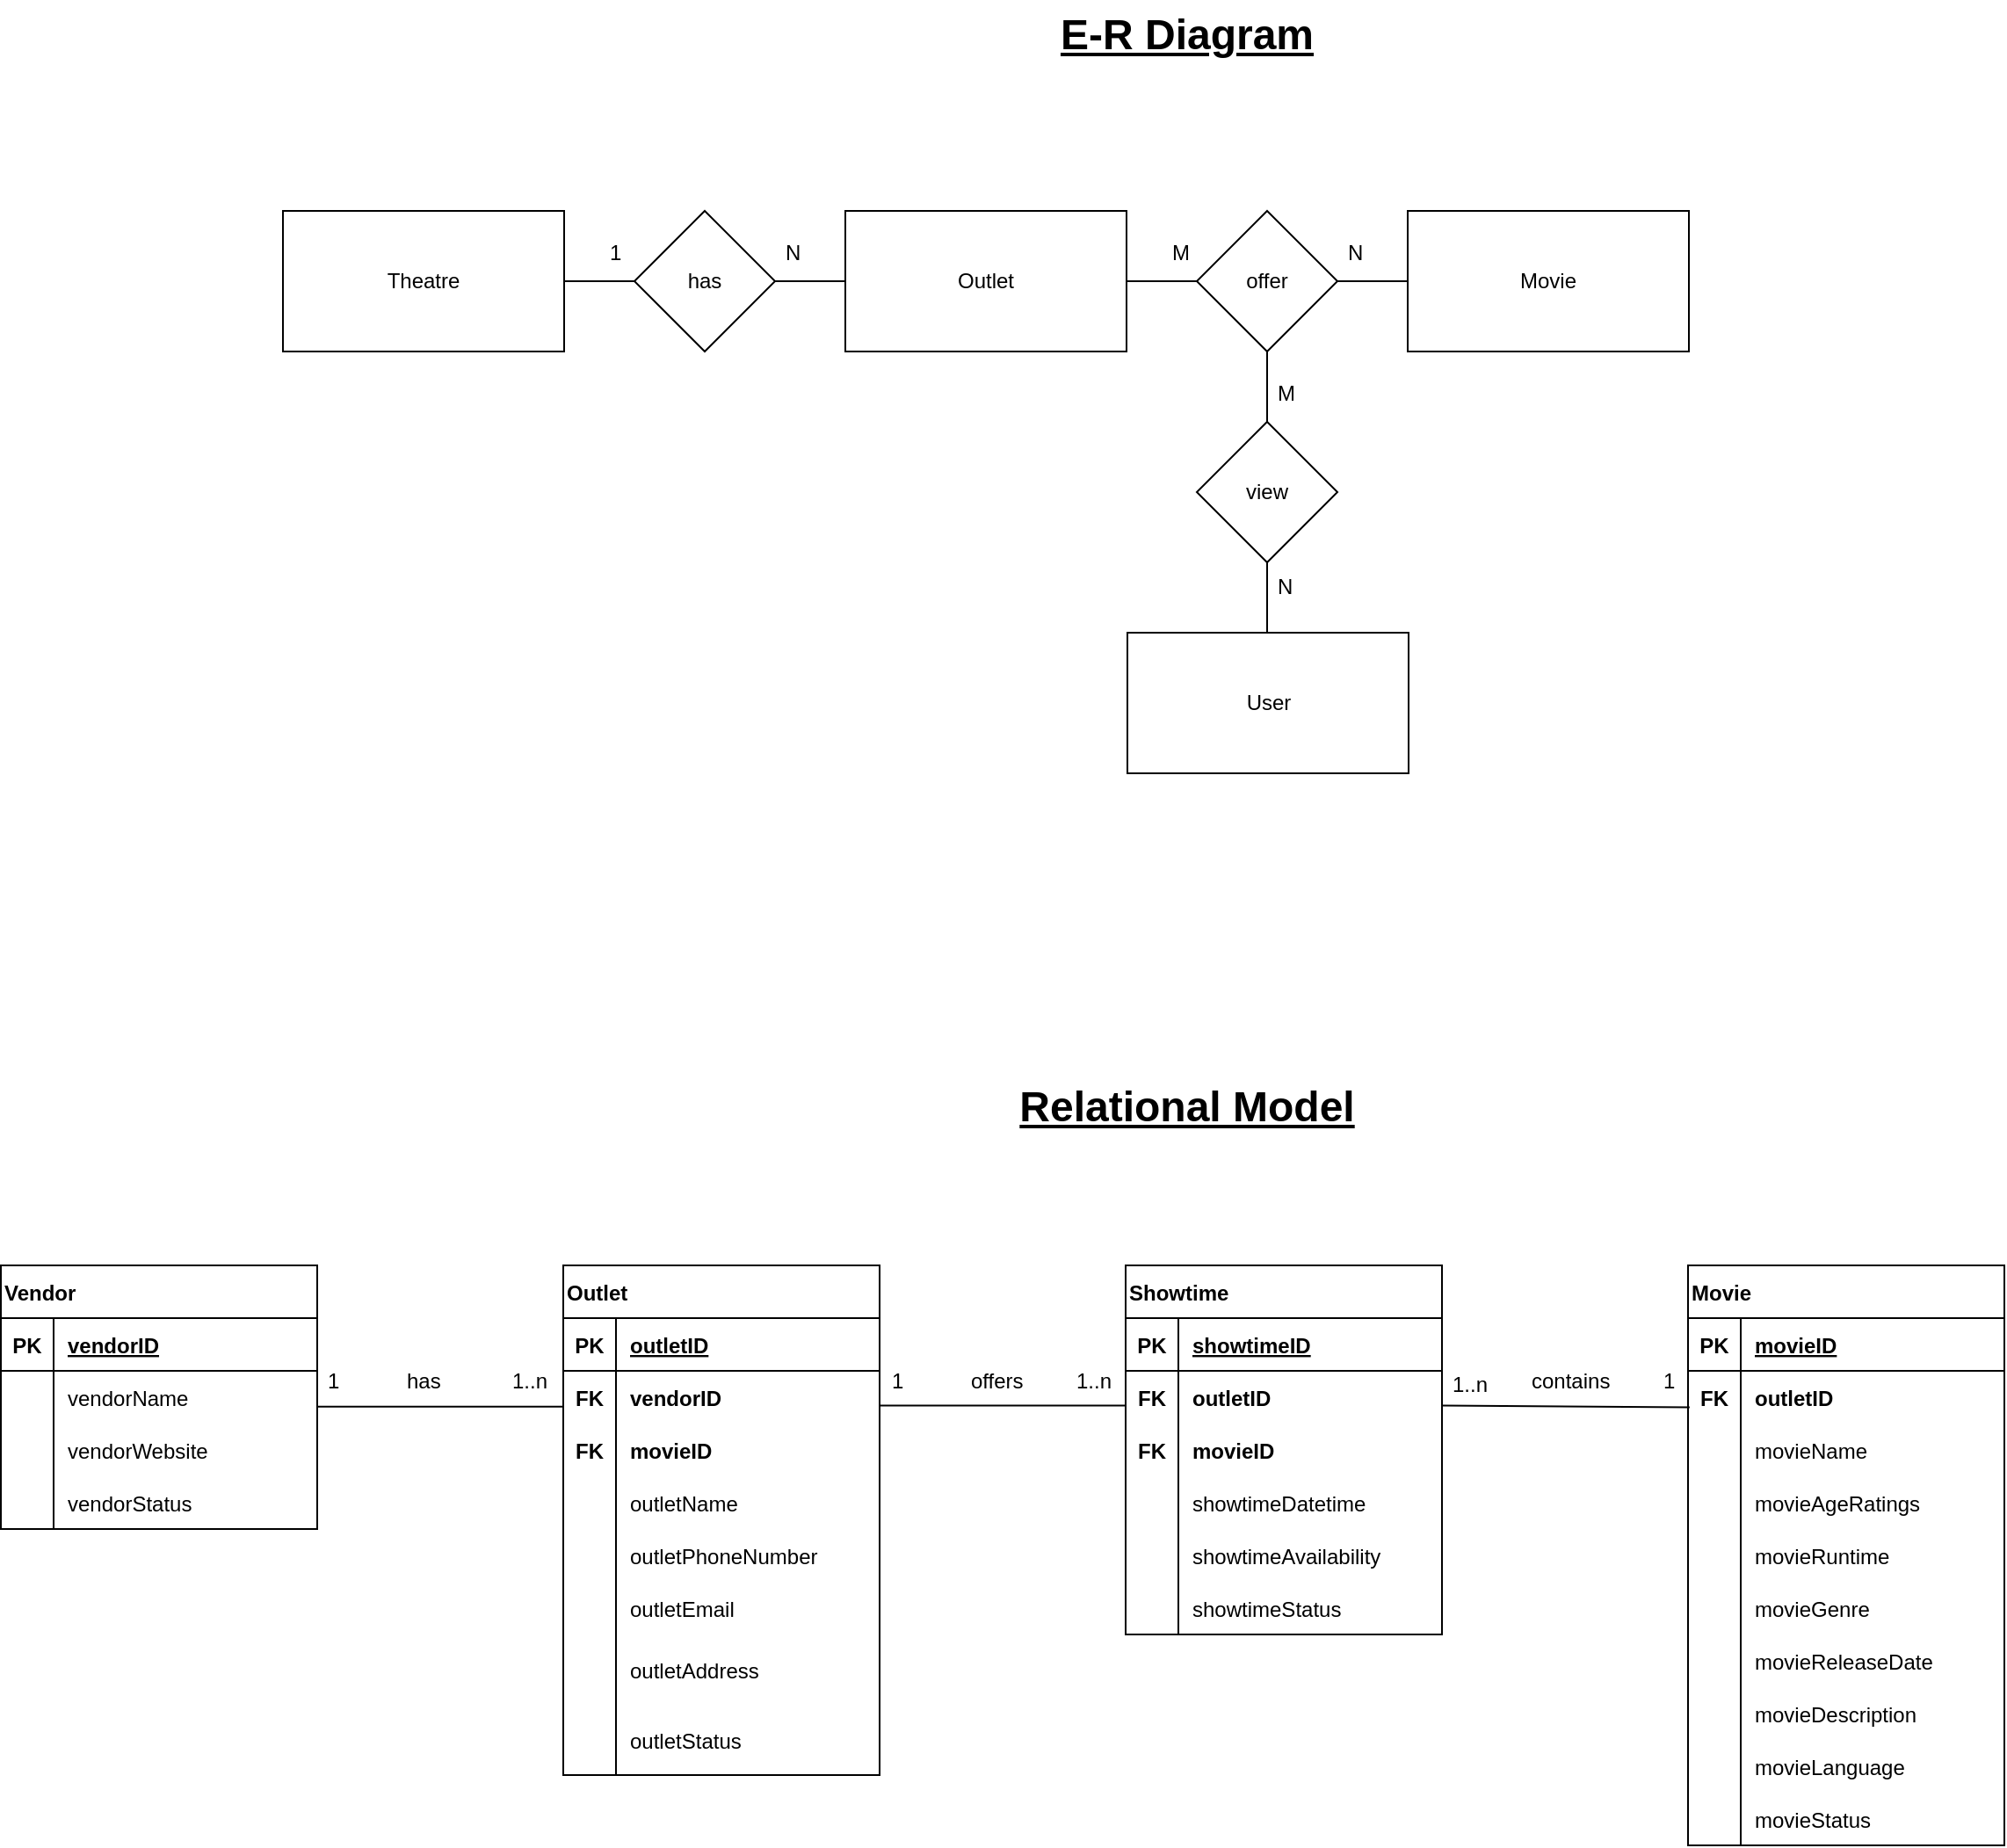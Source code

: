 <mxfile version="16.5.6" type="github">
  <diagram id="R2lEEEUBdFMjLlhIrx00" name="Page-1">
    <mxGraphModel dx="1422" dy="727" grid="1" gridSize="10" guides="1" tooltips="1" connect="1" arrows="1" fold="1" page="1" pageScale="1" pageWidth="2339" pageHeight="3300" math="0" shadow="0" extFonts="Permanent Marker^https://fonts.googleapis.com/css?family=Permanent+Marker">
      <root>
        <mxCell id="0" />
        <mxCell id="1" parent="0" />
        <mxCell id="ttM5qaDO_zwzMwAIGuHP-1" value="Theatre" style="rounded=0;whiteSpace=wrap;html=1;" parent="1" vertex="1">
          <mxGeometry x="175" y="160" width="160" height="80" as="geometry" />
        </mxCell>
        <mxCell id="ttM5qaDO_zwzMwAIGuHP-2" value="Outlet" style="rounded=0;whiteSpace=wrap;html=1;" parent="1" vertex="1">
          <mxGeometry x="495" y="160" width="160" height="80" as="geometry" />
        </mxCell>
        <mxCell id="ttM5qaDO_zwzMwAIGuHP-4" value="has" style="rhombus;whiteSpace=wrap;html=1;" parent="1" vertex="1">
          <mxGeometry x="375" y="160" width="80" height="80" as="geometry" />
        </mxCell>
        <mxCell id="ttM5qaDO_zwzMwAIGuHP-5" value="Movie" style="rounded=0;whiteSpace=wrap;html=1;" parent="1" vertex="1">
          <mxGeometry x="815" y="160" width="160" height="80" as="geometry" />
        </mxCell>
        <mxCell id="ttM5qaDO_zwzMwAIGuHP-6" value="offer" style="rhombus;whiteSpace=wrap;html=1;" parent="1" vertex="1">
          <mxGeometry x="695" y="160" width="80" height="80" as="geometry" />
        </mxCell>
        <mxCell id="ttM5qaDO_zwzMwAIGuHP-8" value="view" style="rhombus;whiteSpace=wrap;html=1;" parent="1" vertex="1">
          <mxGeometry x="695" y="280" width="80" height="80" as="geometry" />
        </mxCell>
        <mxCell id="ttM5qaDO_zwzMwAIGuHP-9" value="User" style="rounded=0;whiteSpace=wrap;html=1;" parent="1" vertex="1">
          <mxGeometry x="655.5" y="400" width="160" height="80" as="geometry" />
        </mxCell>
        <mxCell id="ttM5qaDO_zwzMwAIGuHP-12" value="" style="endArrow=none;html=1;rounded=0;entryX=1;entryY=0.5;entryDx=0;entryDy=0;exitX=0;exitY=0.5;exitDx=0;exitDy=0;" parent="1" source="ttM5qaDO_zwzMwAIGuHP-4" target="ttM5qaDO_zwzMwAIGuHP-1" edge="1">
          <mxGeometry width="50" height="50" relative="1" as="geometry">
            <mxPoint x="895" y="240" as="sourcePoint" />
            <mxPoint x="945" y="190" as="targetPoint" />
          </mxGeometry>
        </mxCell>
        <mxCell id="ttM5qaDO_zwzMwAIGuHP-13" value="" style="endArrow=none;html=1;rounded=0;entryX=1;entryY=0.5;entryDx=0;entryDy=0;exitX=0;exitY=0.5;exitDx=0;exitDy=0;" parent="1" source="ttM5qaDO_zwzMwAIGuHP-2" target="ttM5qaDO_zwzMwAIGuHP-4" edge="1">
          <mxGeometry width="50" height="50" relative="1" as="geometry">
            <mxPoint x="565" y="160" as="sourcePoint" />
            <mxPoint x="565" y="120" as="targetPoint" />
          </mxGeometry>
        </mxCell>
        <mxCell id="ttM5qaDO_zwzMwAIGuHP-14" value="" style="endArrow=none;html=1;rounded=0;entryX=1;entryY=0.5;entryDx=0;entryDy=0;exitX=0;exitY=0.5;exitDx=0;exitDy=0;" parent="1" source="ttM5qaDO_zwzMwAIGuHP-6" target="ttM5qaDO_zwzMwAIGuHP-2" edge="1">
          <mxGeometry width="50" height="50" relative="1" as="geometry">
            <mxPoint x="935" y="200" as="sourcePoint" />
            <mxPoint x="1015" y="265" as="targetPoint" />
          </mxGeometry>
        </mxCell>
        <mxCell id="ttM5qaDO_zwzMwAIGuHP-15" value="" style="endArrow=none;html=1;rounded=0;entryX=1;entryY=0.5;entryDx=0;entryDy=0;exitX=0;exitY=0.5;exitDx=0;exitDy=0;" parent="1" source="ttM5qaDO_zwzMwAIGuHP-5" target="ttM5qaDO_zwzMwAIGuHP-6" edge="1">
          <mxGeometry width="50" height="50" relative="1" as="geometry">
            <mxPoint x="1035" y="360" as="sourcePoint" />
            <mxPoint x="1032" y="290" as="targetPoint" />
          </mxGeometry>
        </mxCell>
        <mxCell id="ttM5qaDO_zwzMwAIGuHP-17" value="" style="endArrow=none;html=1;rounded=0;entryX=0.5;entryY=1;entryDx=0;entryDy=0;exitX=0.5;exitY=0;exitDx=0;exitDy=0;" parent="1" source="ttM5qaDO_zwzMwAIGuHP-8" edge="1">
          <mxGeometry width="50" height="50" relative="1" as="geometry">
            <mxPoint x="855" y="300" as="sourcePoint" />
            <mxPoint x="735" y="240" as="targetPoint" />
          </mxGeometry>
        </mxCell>
        <mxCell id="ttM5qaDO_zwzMwAIGuHP-19" value="" style="endArrow=none;html=1;rounded=0;entryX=0.5;entryY=1;entryDx=0;entryDy=0;exitX=0.5;exitY=0;exitDx=0;exitDy=0;" parent="1" target="ttM5qaDO_zwzMwAIGuHP-8" edge="1">
          <mxGeometry width="50" height="50" relative="1" as="geometry">
            <mxPoint x="735" y="400" as="sourcePoint" />
            <mxPoint x="835" y="320" as="targetPoint" />
          </mxGeometry>
        </mxCell>
        <mxCell id="ttM5qaDO_zwzMwAIGuHP-23" value="1" style="text;strokeColor=none;fillColor=none;spacingLeft=4;spacingRight=4;overflow=hidden;rotatable=0;points=[[0,0.5],[1,0.5]];portConstraint=eastwest;fontSize=12;" parent="1" vertex="1">
          <mxGeometry x="355" y="170" width="20" height="30" as="geometry" />
        </mxCell>
        <mxCell id="ttM5qaDO_zwzMwAIGuHP-24" value="N" style="text;strokeColor=none;fillColor=none;spacingLeft=4;spacingRight=4;overflow=hidden;rotatable=0;points=[[0,0.5],[1,0.5]];portConstraint=eastwest;fontSize=12;" parent="1" vertex="1">
          <mxGeometry x="455" y="170" width="20" height="30" as="geometry" />
        </mxCell>
        <mxCell id="ttM5qaDO_zwzMwAIGuHP-26" value="M" style="text;strokeColor=none;fillColor=none;spacingLeft=4;spacingRight=4;overflow=hidden;rotatable=0;points=[[0,0.5],[1,0.5]];portConstraint=eastwest;fontSize=12;" parent="1" vertex="1">
          <mxGeometry x="675" y="170" width="20" height="30" as="geometry" />
        </mxCell>
        <mxCell id="ttM5qaDO_zwzMwAIGuHP-27" value="M" style="text;strokeColor=none;fillColor=none;spacingLeft=4;spacingRight=4;overflow=hidden;rotatable=0;points=[[0,0.5],[1,0.5]];portConstraint=eastwest;fontSize=12;" parent="1" vertex="1">
          <mxGeometry x="735" y="250" width="20" height="30" as="geometry" />
        </mxCell>
        <mxCell id="ttM5qaDO_zwzMwAIGuHP-28" value="N" style="text;strokeColor=none;fillColor=none;spacingLeft=4;spacingRight=4;overflow=hidden;rotatable=0;points=[[0,0.5],[1,0.5]];portConstraint=eastwest;fontSize=12;" parent="1" vertex="1">
          <mxGeometry x="735" y="360" width="20" height="30" as="geometry" />
        </mxCell>
        <mxCell id="ttM5qaDO_zwzMwAIGuHP-31" value="N" style="text;strokeColor=none;fillColor=none;spacingLeft=4;spacingRight=4;overflow=hidden;rotatable=0;points=[[0,0.5],[1,0.5]];portConstraint=eastwest;fontSize=12;" parent="1" vertex="1">
          <mxGeometry x="775" y="170" width="20" height="30" as="geometry" />
        </mxCell>
        <mxCell id="ttM5qaDO_zwzMwAIGuHP-36" value="Vendor" style="shape=table;startSize=30;container=1;collapsible=1;childLayout=tableLayout;fixedRows=1;rowLines=0;fontStyle=1;align=left;resizeLast=1;verticalAlign=middle;" parent="1" vertex="1">
          <mxGeometry x="14.5" y="760" width="180" height="150" as="geometry" />
        </mxCell>
        <mxCell id="ttM5qaDO_zwzMwAIGuHP-37" value="" style="shape=tableRow;horizontal=0;startSize=0;swimlaneHead=0;swimlaneBody=0;fillColor=none;collapsible=0;dropTarget=0;points=[[0,0.5],[1,0.5]];portConstraint=eastwest;top=0;left=0;right=0;bottom=1;align=left;verticalAlign=middle;" parent="ttM5qaDO_zwzMwAIGuHP-36" vertex="1">
          <mxGeometry y="30" width="180" height="30" as="geometry" />
        </mxCell>
        <mxCell id="ttM5qaDO_zwzMwAIGuHP-38" value="PK" style="shape=partialRectangle;connectable=0;fillColor=none;top=0;left=0;bottom=0;right=0;fontStyle=1;overflow=hidden;align=center;verticalAlign=middle;" parent="ttM5qaDO_zwzMwAIGuHP-37" vertex="1">
          <mxGeometry width="30" height="30" as="geometry">
            <mxRectangle width="30" height="30" as="alternateBounds" />
          </mxGeometry>
        </mxCell>
        <mxCell id="ttM5qaDO_zwzMwAIGuHP-39" value="vendorID" style="shape=partialRectangle;connectable=0;fillColor=none;top=0;left=0;bottom=0;right=0;align=left;spacingLeft=6;fontStyle=5;overflow=hidden;verticalAlign=middle;" parent="ttM5qaDO_zwzMwAIGuHP-37" vertex="1">
          <mxGeometry x="30" width="150" height="30" as="geometry">
            <mxRectangle width="150" height="30" as="alternateBounds" />
          </mxGeometry>
        </mxCell>
        <mxCell id="ttM5qaDO_zwzMwAIGuHP-40" value="" style="shape=tableRow;horizontal=0;startSize=0;swimlaneHead=0;swimlaneBody=0;fillColor=none;collapsible=0;dropTarget=0;points=[[0,0.5],[1,0.5]];portConstraint=eastwest;top=0;left=0;right=0;bottom=0;align=left;verticalAlign=middle;" parent="ttM5qaDO_zwzMwAIGuHP-36" vertex="1">
          <mxGeometry y="60" width="180" height="30" as="geometry" />
        </mxCell>
        <mxCell id="ttM5qaDO_zwzMwAIGuHP-41" value="" style="shape=partialRectangle;connectable=0;fillColor=none;top=0;left=0;bottom=0;right=0;editable=1;overflow=hidden;align=center;verticalAlign=middle;" parent="ttM5qaDO_zwzMwAIGuHP-40" vertex="1">
          <mxGeometry width="30" height="30" as="geometry">
            <mxRectangle width="30" height="30" as="alternateBounds" />
          </mxGeometry>
        </mxCell>
        <mxCell id="ttM5qaDO_zwzMwAIGuHP-42" value="vendorName" style="shape=partialRectangle;connectable=0;fillColor=none;top=0;left=0;bottom=0;right=0;align=left;spacingLeft=6;overflow=hidden;verticalAlign=middle;" parent="ttM5qaDO_zwzMwAIGuHP-40" vertex="1">
          <mxGeometry x="30" width="150" height="30" as="geometry">
            <mxRectangle width="150" height="30" as="alternateBounds" />
          </mxGeometry>
        </mxCell>
        <mxCell id="ttM5qaDO_zwzMwAIGuHP-43" value="" style="shape=tableRow;horizontal=0;startSize=0;swimlaneHead=0;swimlaneBody=0;fillColor=none;collapsible=0;dropTarget=0;points=[[0,0.5],[1,0.5]];portConstraint=eastwest;top=0;left=0;right=0;bottom=0;align=left;verticalAlign=middle;" parent="ttM5qaDO_zwzMwAIGuHP-36" vertex="1">
          <mxGeometry y="90" width="180" height="30" as="geometry" />
        </mxCell>
        <mxCell id="ttM5qaDO_zwzMwAIGuHP-44" value="" style="shape=partialRectangle;connectable=0;fillColor=none;top=0;left=0;bottom=0;right=0;editable=1;overflow=hidden;align=center;verticalAlign=middle;" parent="ttM5qaDO_zwzMwAIGuHP-43" vertex="1">
          <mxGeometry width="30" height="30" as="geometry">
            <mxRectangle width="30" height="30" as="alternateBounds" />
          </mxGeometry>
        </mxCell>
        <mxCell id="ttM5qaDO_zwzMwAIGuHP-45" value="vendorWebsite" style="shape=partialRectangle;connectable=0;fillColor=none;top=0;left=0;bottom=0;right=0;align=left;spacingLeft=6;overflow=hidden;verticalAlign=middle;" parent="ttM5qaDO_zwzMwAIGuHP-43" vertex="1">
          <mxGeometry x="30" width="150" height="30" as="geometry">
            <mxRectangle width="150" height="30" as="alternateBounds" />
          </mxGeometry>
        </mxCell>
        <mxCell id="ttM5qaDO_zwzMwAIGuHP-46" value="" style="shape=tableRow;horizontal=0;startSize=0;swimlaneHead=0;swimlaneBody=0;fillColor=none;collapsible=0;dropTarget=0;points=[[0,0.5],[1,0.5]];portConstraint=eastwest;top=0;left=0;right=0;bottom=0;align=left;verticalAlign=middle;" parent="ttM5qaDO_zwzMwAIGuHP-36" vertex="1">
          <mxGeometry y="120" width="180" height="30" as="geometry" />
        </mxCell>
        <mxCell id="ttM5qaDO_zwzMwAIGuHP-47" value="" style="shape=partialRectangle;connectable=0;fillColor=none;top=0;left=0;bottom=0;right=0;editable=1;overflow=hidden;align=center;verticalAlign=middle;" parent="ttM5qaDO_zwzMwAIGuHP-46" vertex="1">
          <mxGeometry width="30" height="30" as="geometry">
            <mxRectangle width="30" height="30" as="alternateBounds" />
          </mxGeometry>
        </mxCell>
        <mxCell id="ttM5qaDO_zwzMwAIGuHP-48" value="vendorStatus" style="shape=partialRectangle;connectable=0;fillColor=none;top=0;left=0;bottom=0;right=0;align=left;spacingLeft=6;overflow=hidden;verticalAlign=middle;" parent="ttM5qaDO_zwzMwAIGuHP-46" vertex="1">
          <mxGeometry x="30" width="150" height="30" as="geometry">
            <mxRectangle width="150" height="30" as="alternateBounds" />
          </mxGeometry>
        </mxCell>
        <mxCell id="ttM5qaDO_zwzMwAIGuHP-49" value="Outlet" style="shape=table;startSize=30;container=1;collapsible=1;childLayout=tableLayout;fixedRows=1;rowLines=0;fontStyle=1;align=left;resizeLast=1;verticalAlign=middle;" parent="1" vertex="1">
          <mxGeometry x="334.5" y="760" width="180" height="290" as="geometry" />
        </mxCell>
        <mxCell id="ttM5qaDO_zwzMwAIGuHP-50" value="" style="shape=tableRow;horizontal=0;startSize=0;swimlaneHead=0;swimlaneBody=0;fillColor=none;collapsible=0;dropTarget=0;points=[[0,0.5],[1,0.5]];portConstraint=eastwest;top=0;left=0;right=0;bottom=1;align=left;verticalAlign=middle;" parent="ttM5qaDO_zwzMwAIGuHP-49" vertex="1">
          <mxGeometry y="30" width="180" height="30" as="geometry" />
        </mxCell>
        <mxCell id="ttM5qaDO_zwzMwAIGuHP-51" value="PK" style="shape=partialRectangle;connectable=0;fillColor=none;top=0;left=0;bottom=0;right=0;fontStyle=1;overflow=hidden;align=center;verticalAlign=middle;" parent="ttM5qaDO_zwzMwAIGuHP-50" vertex="1">
          <mxGeometry width="30" height="30" as="geometry">
            <mxRectangle width="30" height="30" as="alternateBounds" />
          </mxGeometry>
        </mxCell>
        <mxCell id="ttM5qaDO_zwzMwAIGuHP-52" value="outletID" style="shape=partialRectangle;connectable=0;fillColor=none;top=0;left=0;bottom=0;right=0;align=left;spacingLeft=6;fontStyle=5;overflow=hidden;verticalAlign=middle;" parent="ttM5qaDO_zwzMwAIGuHP-50" vertex="1">
          <mxGeometry x="30" width="150" height="30" as="geometry">
            <mxRectangle width="150" height="30" as="alternateBounds" />
          </mxGeometry>
        </mxCell>
        <mxCell id="ttM5qaDO_zwzMwAIGuHP-53" value="" style="shape=tableRow;horizontal=0;startSize=0;swimlaneHead=0;swimlaneBody=0;fillColor=none;collapsible=0;dropTarget=0;points=[[0,0.5],[1,0.5]];portConstraint=eastwest;top=0;left=0;right=0;bottom=0;align=left;verticalAlign=middle;" parent="ttM5qaDO_zwzMwAIGuHP-49" vertex="1">
          <mxGeometry y="60" width="180" height="30" as="geometry" />
        </mxCell>
        <mxCell id="ttM5qaDO_zwzMwAIGuHP-54" value="FK" style="shape=partialRectangle;connectable=0;fillColor=none;top=0;left=0;bottom=0;right=0;editable=1;overflow=hidden;fontStyle=1;align=center;verticalAlign=middle;" parent="ttM5qaDO_zwzMwAIGuHP-53" vertex="1">
          <mxGeometry width="30" height="30" as="geometry">
            <mxRectangle width="30" height="30" as="alternateBounds" />
          </mxGeometry>
        </mxCell>
        <mxCell id="ttM5qaDO_zwzMwAIGuHP-55" value="vendorID" style="shape=partialRectangle;connectable=0;fillColor=none;top=0;left=0;bottom=0;right=0;align=left;spacingLeft=6;overflow=hidden;fontStyle=1;verticalAlign=middle;" parent="ttM5qaDO_zwzMwAIGuHP-53" vertex="1">
          <mxGeometry x="30" width="150" height="30" as="geometry">
            <mxRectangle width="150" height="30" as="alternateBounds" />
          </mxGeometry>
        </mxCell>
        <mxCell id="ttM5qaDO_zwzMwAIGuHP-56" value="" style="shape=tableRow;horizontal=0;startSize=0;swimlaneHead=0;swimlaneBody=0;fillColor=none;collapsible=0;dropTarget=0;points=[[0,0.5],[1,0.5]];portConstraint=eastwest;top=0;left=0;right=0;bottom=0;align=left;verticalAlign=middle;" parent="ttM5qaDO_zwzMwAIGuHP-49" vertex="1">
          <mxGeometry y="90" width="180" height="30" as="geometry" />
        </mxCell>
        <mxCell id="ttM5qaDO_zwzMwAIGuHP-57" value="FK" style="shape=partialRectangle;connectable=0;fillColor=none;top=0;left=0;bottom=0;right=0;editable=1;overflow=hidden;align=center;verticalAlign=middle;fontStyle=1" parent="ttM5qaDO_zwzMwAIGuHP-56" vertex="1">
          <mxGeometry width="30" height="30" as="geometry">
            <mxRectangle width="30" height="30" as="alternateBounds" />
          </mxGeometry>
        </mxCell>
        <mxCell id="ttM5qaDO_zwzMwAIGuHP-58" value="movieID" style="shape=partialRectangle;connectable=0;fillColor=none;top=0;left=0;bottom=0;right=0;align=left;spacingLeft=6;overflow=hidden;verticalAlign=middle;fontStyle=1" parent="ttM5qaDO_zwzMwAIGuHP-56" vertex="1">
          <mxGeometry x="30" width="150" height="30" as="geometry">
            <mxRectangle width="150" height="30" as="alternateBounds" />
          </mxGeometry>
        </mxCell>
        <mxCell id="ttM5qaDO_zwzMwAIGuHP-59" value="" style="shape=tableRow;horizontal=0;startSize=0;swimlaneHead=0;swimlaneBody=0;fillColor=none;collapsible=0;dropTarget=0;points=[[0,0.5],[1,0.5]];portConstraint=eastwest;top=0;left=0;right=0;bottom=0;align=left;verticalAlign=middle;" parent="ttM5qaDO_zwzMwAIGuHP-49" vertex="1">
          <mxGeometry y="120" width="180" height="30" as="geometry" />
        </mxCell>
        <mxCell id="ttM5qaDO_zwzMwAIGuHP-60" value="" style="shape=partialRectangle;connectable=0;fillColor=none;top=0;left=0;bottom=0;right=0;editable=1;overflow=hidden;align=center;verticalAlign=middle;" parent="ttM5qaDO_zwzMwAIGuHP-59" vertex="1">
          <mxGeometry width="30" height="30" as="geometry">
            <mxRectangle width="30" height="30" as="alternateBounds" />
          </mxGeometry>
        </mxCell>
        <mxCell id="ttM5qaDO_zwzMwAIGuHP-61" value="outletName" style="shape=partialRectangle;connectable=0;fillColor=none;top=0;left=0;bottom=0;right=0;align=left;spacingLeft=6;overflow=hidden;verticalAlign=middle;" parent="ttM5qaDO_zwzMwAIGuHP-59" vertex="1">
          <mxGeometry x="30" width="150" height="30" as="geometry">
            <mxRectangle width="150" height="30" as="alternateBounds" />
          </mxGeometry>
        </mxCell>
        <mxCell id="5hHEoIrsLriFB9yynon9-7" style="shape=tableRow;horizontal=0;startSize=0;swimlaneHead=0;swimlaneBody=0;fillColor=none;collapsible=0;dropTarget=0;points=[[0,0.5],[1,0.5]];portConstraint=eastwest;top=0;left=0;right=0;bottom=0;align=left;verticalAlign=middle;" vertex="1" parent="ttM5qaDO_zwzMwAIGuHP-49">
          <mxGeometry y="150" width="180" height="30" as="geometry" />
        </mxCell>
        <mxCell id="5hHEoIrsLriFB9yynon9-8" style="shape=partialRectangle;connectable=0;fillColor=none;top=0;left=0;bottom=0;right=0;editable=1;overflow=hidden;align=center;verticalAlign=middle;" vertex="1" parent="5hHEoIrsLriFB9yynon9-7">
          <mxGeometry width="30" height="30" as="geometry">
            <mxRectangle width="30" height="30" as="alternateBounds" />
          </mxGeometry>
        </mxCell>
        <mxCell id="5hHEoIrsLriFB9yynon9-9" value="outletPhoneNumber" style="shape=partialRectangle;connectable=0;fillColor=none;top=0;left=0;bottom=0;right=0;align=left;spacingLeft=6;overflow=hidden;verticalAlign=middle;" vertex="1" parent="5hHEoIrsLriFB9yynon9-7">
          <mxGeometry x="30" width="150" height="30" as="geometry">
            <mxRectangle width="150" height="30" as="alternateBounds" />
          </mxGeometry>
        </mxCell>
        <mxCell id="5hHEoIrsLriFB9yynon9-4" style="shape=tableRow;horizontal=0;startSize=0;swimlaneHead=0;swimlaneBody=0;fillColor=none;collapsible=0;dropTarget=0;points=[[0,0.5],[1,0.5]];portConstraint=eastwest;top=0;left=0;right=0;bottom=0;align=left;verticalAlign=middle;" vertex="1" parent="ttM5qaDO_zwzMwAIGuHP-49">
          <mxGeometry y="180" width="180" height="30" as="geometry" />
        </mxCell>
        <mxCell id="5hHEoIrsLriFB9yynon9-5" style="shape=partialRectangle;connectable=0;fillColor=none;top=0;left=0;bottom=0;right=0;editable=1;overflow=hidden;align=center;verticalAlign=middle;" vertex="1" parent="5hHEoIrsLriFB9yynon9-4">
          <mxGeometry width="30" height="30" as="geometry">
            <mxRectangle width="30" height="30" as="alternateBounds" />
          </mxGeometry>
        </mxCell>
        <mxCell id="5hHEoIrsLriFB9yynon9-6" value="outletEmail" style="shape=partialRectangle;connectable=0;fillColor=none;top=0;left=0;bottom=0;right=0;align=left;spacingLeft=6;overflow=hidden;verticalAlign=middle;" vertex="1" parent="5hHEoIrsLriFB9yynon9-4">
          <mxGeometry x="30" width="150" height="30" as="geometry">
            <mxRectangle width="150" height="30" as="alternateBounds" />
          </mxGeometry>
        </mxCell>
        <mxCell id="5hHEoIrsLriFB9yynon9-1" style="shape=tableRow;horizontal=0;startSize=0;swimlaneHead=0;swimlaneBody=0;fillColor=none;collapsible=0;dropTarget=0;points=[[0,0.5],[1,0.5]];portConstraint=eastwest;top=0;left=0;right=0;bottom=0;align=left;verticalAlign=middle;" vertex="1" parent="ttM5qaDO_zwzMwAIGuHP-49">
          <mxGeometry y="210" width="180" height="40" as="geometry" />
        </mxCell>
        <mxCell id="5hHEoIrsLriFB9yynon9-2" style="shape=partialRectangle;connectable=0;fillColor=none;top=0;left=0;bottom=0;right=0;editable=1;overflow=hidden;align=center;verticalAlign=middle;" vertex="1" parent="5hHEoIrsLriFB9yynon9-1">
          <mxGeometry width="30" height="40" as="geometry">
            <mxRectangle width="30" height="40" as="alternateBounds" />
          </mxGeometry>
        </mxCell>
        <mxCell id="5hHEoIrsLriFB9yynon9-3" value="outletAddress" style="shape=partialRectangle;connectable=0;fillColor=none;top=0;left=0;bottom=0;right=0;align=left;spacingLeft=6;overflow=hidden;verticalAlign=middle;" vertex="1" parent="5hHEoIrsLriFB9yynon9-1">
          <mxGeometry x="30" width="150" height="40" as="geometry">
            <mxRectangle width="150" height="40" as="alternateBounds" />
          </mxGeometry>
        </mxCell>
        <mxCell id="5hHEoIrsLriFB9yynon9-34" style="shape=tableRow;horizontal=0;startSize=0;swimlaneHead=0;swimlaneBody=0;fillColor=none;collapsible=0;dropTarget=0;points=[[0,0.5],[1,0.5]];portConstraint=eastwest;top=0;left=0;right=0;bottom=0;align=left;verticalAlign=middle;" vertex="1" parent="ttM5qaDO_zwzMwAIGuHP-49">
          <mxGeometry y="250" width="180" height="40" as="geometry" />
        </mxCell>
        <mxCell id="5hHEoIrsLriFB9yynon9-35" style="shape=partialRectangle;connectable=0;fillColor=none;top=0;left=0;bottom=0;right=0;editable=1;overflow=hidden;align=center;verticalAlign=middle;" vertex="1" parent="5hHEoIrsLriFB9yynon9-34">
          <mxGeometry width="30" height="40" as="geometry">
            <mxRectangle width="30" height="40" as="alternateBounds" />
          </mxGeometry>
        </mxCell>
        <mxCell id="5hHEoIrsLriFB9yynon9-36" value="outletStatus" style="shape=partialRectangle;connectable=0;fillColor=none;top=0;left=0;bottom=0;right=0;align=left;spacingLeft=6;overflow=hidden;verticalAlign=middle;" vertex="1" parent="5hHEoIrsLriFB9yynon9-34">
          <mxGeometry x="30" width="150" height="40" as="geometry">
            <mxRectangle width="150" height="40" as="alternateBounds" />
          </mxGeometry>
        </mxCell>
        <mxCell id="ttM5qaDO_zwzMwAIGuHP-75" value="Showtime" style="shape=table;startSize=30;container=1;collapsible=1;childLayout=tableLayout;fixedRows=1;rowLines=0;fontStyle=1;align=left;resizeLast=1;verticalAlign=middle;" parent="1" vertex="1">
          <mxGeometry x="654.5" y="760" width="180" height="210" as="geometry" />
        </mxCell>
        <mxCell id="ttM5qaDO_zwzMwAIGuHP-76" value="" style="shape=tableRow;horizontal=0;startSize=0;swimlaneHead=0;swimlaneBody=0;fillColor=none;collapsible=0;dropTarget=0;points=[[0,0.5],[1,0.5]];portConstraint=eastwest;top=0;left=0;right=0;bottom=1;align=left;verticalAlign=middle;" parent="ttM5qaDO_zwzMwAIGuHP-75" vertex="1">
          <mxGeometry y="30" width="180" height="30" as="geometry" />
        </mxCell>
        <mxCell id="ttM5qaDO_zwzMwAIGuHP-77" value="PK" style="shape=partialRectangle;connectable=0;fillColor=none;top=0;left=0;bottom=0;right=0;fontStyle=1;overflow=hidden;align=center;verticalAlign=middle;" parent="ttM5qaDO_zwzMwAIGuHP-76" vertex="1">
          <mxGeometry width="30" height="30" as="geometry">
            <mxRectangle width="30" height="30" as="alternateBounds" />
          </mxGeometry>
        </mxCell>
        <mxCell id="ttM5qaDO_zwzMwAIGuHP-78" value="showtimeID" style="shape=partialRectangle;connectable=0;fillColor=none;top=0;left=0;bottom=0;right=0;align=left;spacingLeft=6;fontStyle=5;overflow=hidden;verticalAlign=middle;" parent="ttM5qaDO_zwzMwAIGuHP-76" vertex="1">
          <mxGeometry x="30" width="150" height="30" as="geometry">
            <mxRectangle width="150" height="30" as="alternateBounds" />
          </mxGeometry>
        </mxCell>
        <mxCell id="ttM5qaDO_zwzMwAIGuHP-79" value="" style="shape=tableRow;horizontal=0;startSize=0;swimlaneHead=0;swimlaneBody=0;fillColor=none;collapsible=0;dropTarget=0;points=[[0,0.5],[1,0.5]];portConstraint=eastwest;top=0;left=0;right=0;bottom=0;align=left;verticalAlign=middle;" parent="ttM5qaDO_zwzMwAIGuHP-75" vertex="1">
          <mxGeometry y="60" width="180" height="30" as="geometry" />
        </mxCell>
        <mxCell id="ttM5qaDO_zwzMwAIGuHP-80" value="FK" style="shape=partialRectangle;connectable=0;fillColor=none;top=0;left=0;bottom=0;right=0;editable=1;overflow=hidden;fontStyle=1;align=center;verticalAlign=middle;" parent="ttM5qaDO_zwzMwAIGuHP-79" vertex="1">
          <mxGeometry width="30" height="30" as="geometry">
            <mxRectangle width="30" height="30" as="alternateBounds" />
          </mxGeometry>
        </mxCell>
        <mxCell id="ttM5qaDO_zwzMwAIGuHP-81" value="outletID" style="shape=partialRectangle;connectable=0;fillColor=none;top=0;left=0;bottom=0;right=0;align=left;spacingLeft=6;overflow=hidden;fontStyle=1;verticalAlign=middle;" parent="ttM5qaDO_zwzMwAIGuHP-79" vertex="1">
          <mxGeometry x="30" width="150" height="30" as="geometry">
            <mxRectangle width="150" height="30" as="alternateBounds" />
          </mxGeometry>
        </mxCell>
        <mxCell id="ttM5qaDO_zwzMwAIGuHP-82" value="" style="shape=tableRow;horizontal=0;startSize=0;swimlaneHead=0;swimlaneBody=0;fillColor=none;collapsible=0;dropTarget=0;points=[[0,0.5],[1,0.5]];portConstraint=eastwest;top=0;left=0;right=0;bottom=0;align=left;verticalAlign=middle;" parent="ttM5qaDO_zwzMwAIGuHP-75" vertex="1">
          <mxGeometry y="90" width="180" height="30" as="geometry" />
        </mxCell>
        <mxCell id="ttM5qaDO_zwzMwAIGuHP-83" value="FK" style="shape=partialRectangle;connectable=0;fillColor=none;top=0;left=0;bottom=0;right=0;editable=1;overflow=hidden;fontStyle=1;align=center;verticalAlign=middle;" parent="ttM5qaDO_zwzMwAIGuHP-82" vertex="1">
          <mxGeometry width="30" height="30" as="geometry">
            <mxRectangle width="30" height="30" as="alternateBounds" />
          </mxGeometry>
        </mxCell>
        <mxCell id="ttM5qaDO_zwzMwAIGuHP-84" value="movieID" style="shape=partialRectangle;connectable=0;fillColor=none;top=0;left=0;bottom=0;right=0;align=left;spacingLeft=6;overflow=hidden;fontStyle=1;verticalAlign=middle;" parent="ttM5qaDO_zwzMwAIGuHP-82" vertex="1">
          <mxGeometry x="30" width="150" height="30" as="geometry">
            <mxRectangle width="150" height="30" as="alternateBounds" />
          </mxGeometry>
        </mxCell>
        <mxCell id="ttM5qaDO_zwzMwAIGuHP-85" value="" style="shape=tableRow;horizontal=0;startSize=0;swimlaneHead=0;swimlaneBody=0;fillColor=none;collapsible=0;dropTarget=0;points=[[0,0.5],[1,0.5]];portConstraint=eastwest;top=0;left=0;right=0;bottom=0;align=left;verticalAlign=middle;" parent="ttM5qaDO_zwzMwAIGuHP-75" vertex="1">
          <mxGeometry y="120" width="180" height="30" as="geometry" />
        </mxCell>
        <mxCell id="ttM5qaDO_zwzMwAIGuHP-86" value="" style="shape=partialRectangle;connectable=0;fillColor=none;top=0;left=0;bottom=0;right=0;editable=1;overflow=hidden;align=center;verticalAlign=middle;" parent="ttM5qaDO_zwzMwAIGuHP-85" vertex="1">
          <mxGeometry width="30" height="30" as="geometry">
            <mxRectangle width="30" height="30" as="alternateBounds" />
          </mxGeometry>
        </mxCell>
        <mxCell id="ttM5qaDO_zwzMwAIGuHP-87" value="showtimeDatetime" style="shape=partialRectangle;connectable=0;fillColor=none;top=0;left=0;bottom=0;right=0;align=left;spacingLeft=6;overflow=hidden;verticalAlign=middle;" parent="ttM5qaDO_zwzMwAIGuHP-85" vertex="1">
          <mxGeometry x="30" width="150" height="30" as="geometry">
            <mxRectangle width="150" height="30" as="alternateBounds" />
          </mxGeometry>
        </mxCell>
        <mxCell id="5hHEoIrsLriFB9yynon9-28" style="shape=tableRow;horizontal=0;startSize=0;swimlaneHead=0;swimlaneBody=0;fillColor=none;collapsible=0;dropTarget=0;points=[[0,0.5],[1,0.5]];portConstraint=eastwest;top=0;left=0;right=0;bottom=0;align=left;verticalAlign=middle;" vertex="1" parent="ttM5qaDO_zwzMwAIGuHP-75">
          <mxGeometry y="150" width="180" height="30" as="geometry" />
        </mxCell>
        <mxCell id="5hHEoIrsLriFB9yynon9-29" style="shape=partialRectangle;connectable=0;fillColor=none;top=0;left=0;bottom=0;right=0;editable=1;overflow=hidden;align=center;verticalAlign=middle;" vertex="1" parent="5hHEoIrsLriFB9yynon9-28">
          <mxGeometry width="30" height="30" as="geometry">
            <mxRectangle width="30" height="30" as="alternateBounds" />
          </mxGeometry>
        </mxCell>
        <mxCell id="5hHEoIrsLriFB9yynon9-30" value="showtimeAvailability" style="shape=partialRectangle;connectable=0;fillColor=none;top=0;left=0;bottom=0;right=0;align=left;spacingLeft=6;overflow=hidden;verticalAlign=middle;" vertex="1" parent="5hHEoIrsLriFB9yynon9-28">
          <mxGeometry x="30" width="150" height="30" as="geometry">
            <mxRectangle width="150" height="30" as="alternateBounds" />
          </mxGeometry>
        </mxCell>
        <mxCell id="5hHEoIrsLriFB9yynon9-31" style="shape=tableRow;horizontal=0;startSize=0;swimlaneHead=0;swimlaneBody=0;fillColor=none;collapsible=0;dropTarget=0;points=[[0,0.5],[1,0.5]];portConstraint=eastwest;top=0;left=0;right=0;bottom=0;align=left;verticalAlign=middle;" vertex="1" parent="ttM5qaDO_zwzMwAIGuHP-75">
          <mxGeometry y="180" width="180" height="30" as="geometry" />
        </mxCell>
        <mxCell id="5hHEoIrsLriFB9yynon9-32" style="shape=partialRectangle;connectable=0;fillColor=none;top=0;left=0;bottom=0;right=0;editable=1;overflow=hidden;align=center;verticalAlign=middle;" vertex="1" parent="5hHEoIrsLriFB9yynon9-31">
          <mxGeometry width="30" height="30" as="geometry">
            <mxRectangle width="30" height="30" as="alternateBounds" />
          </mxGeometry>
        </mxCell>
        <mxCell id="5hHEoIrsLriFB9yynon9-33" value="showtimeStatus" style="shape=partialRectangle;connectable=0;fillColor=none;top=0;left=0;bottom=0;right=0;align=left;spacingLeft=6;overflow=hidden;verticalAlign=middle;" vertex="1" parent="5hHEoIrsLriFB9yynon9-31">
          <mxGeometry x="30" width="150" height="30" as="geometry">
            <mxRectangle width="150" height="30" as="alternateBounds" />
          </mxGeometry>
        </mxCell>
        <mxCell id="ttM5qaDO_zwzMwAIGuHP-88" value="Movie" style="shape=table;startSize=30;container=1;collapsible=1;childLayout=tableLayout;fixedRows=1;rowLines=0;fontStyle=1;align=left;resizeLast=1;verticalAlign=middle;" parent="1" vertex="1">
          <mxGeometry x="974.5" y="760" width="180" height="330" as="geometry" />
        </mxCell>
        <mxCell id="ttM5qaDO_zwzMwAIGuHP-89" value="" style="shape=tableRow;horizontal=0;startSize=0;swimlaneHead=0;swimlaneBody=0;fillColor=none;collapsible=0;dropTarget=0;points=[[0,0.5],[1,0.5]];portConstraint=eastwest;top=0;left=0;right=0;bottom=1;align=left;verticalAlign=middle;" parent="ttM5qaDO_zwzMwAIGuHP-88" vertex="1">
          <mxGeometry y="30" width="180" height="30" as="geometry" />
        </mxCell>
        <mxCell id="ttM5qaDO_zwzMwAIGuHP-90" value="PK" style="shape=partialRectangle;connectable=0;fillColor=none;top=0;left=0;bottom=0;right=0;fontStyle=1;overflow=hidden;align=center;verticalAlign=middle;" parent="ttM5qaDO_zwzMwAIGuHP-89" vertex="1">
          <mxGeometry width="30" height="30" as="geometry">
            <mxRectangle width="30" height="30" as="alternateBounds" />
          </mxGeometry>
        </mxCell>
        <mxCell id="ttM5qaDO_zwzMwAIGuHP-91" value="movieID" style="shape=partialRectangle;connectable=0;fillColor=none;top=0;left=0;bottom=0;right=0;align=left;spacingLeft=6;fontStyle=5;overflow=hidden;verticalAlign=middle;" parent="ttM5qaDO_zwzMwAIGuHP-89" vertex="1">
          <mxGeometry x="30" width="150" height="30" as="geometry">
            <mxRectangle width="150" height="30" as="alternateBounds" />
          </mxGeometry>
        </mxCell>
        <mxCell id="ttM5qaDO_zwzMwAIGuHP-92" value="" style="shape=tableRow;horizontal=0;startSize=0;swimlaneHead=0;swimlaneBody=0;fillColor=none;collapsible=0;dropTarget=0;points=[[0,0.5],[1,0.5]];portConstraint=eastwest;top=0;left=0;right=0;bottom=0;align=left;verticalAlign=middle;" parent="ttM5qaDO_zwzMwAIGuHP-88" vertex="1">
          <mxGeometry y="60" width="180" height="30" as="geometry" />
        </mxCell>
        <mxCell id="ttM5qaDO_zwzMwAIGuHP-93" value="FK" style="shape=partialRectangle;connectable=0;fillColor=none;top=0;left=0;bottom=0;right=0;editable=1;overflow=hidden;align=center;verticalAlign=middle;fontStyle=1" parent="ttM5qaDO_zwzMwAIGuHP-92" vertex="1">
          <mxGeometry width="30" height="30" as="geometry">
            <mxRectangle width="30" height="30" as="alternateBounds" />
          </mxGeometry>
        </mxCell>
        <mxCell id="ttM5qaDO_zwzMwAIGuHP-94" value="outletID" style="shape=partialRectangle;connectable=0;fillColor=none;top=0;left=0;bottom=0;right=0;align=left;spacingLeft=6;overflow=hidden;verticalAlign=middle;fontStyle=1" parent="ttM5qaDO_zwzMwAIGuHP-92" vertex="1">
          <mxGeometry x="30" width="150" height="30" as="geometry">
            <mxRectangle width="150" height="30" as="alternateBounds" />
          </mxGeometry>
        </mxCell>
        <mxCell id="5hHEoIrsLriFB9yynon9-37" style="shape=tableRow;horizontal=0;startSize=0;swimlaneHead=0;swimlaneBody=0;fillColor=none;collapsible=0;dropTarget=0;points=[[0,0.5],[1,0.5]];portConstraint=eastwest;top=0;left=0;right=0;bottom=0;align=left;verticalAlign=middle;" vertex="1" parent="ttM5qaDO_zwzMwAIGuHP-88">
          <mxGeometry y="90" width="180" height="30" as="geometry" />
        </mxCell>
        <mxCell id="5hHEoIrsLriFB9yynon9-38" style="shape=partialRectangle;connectable=0;fillColor=none;top=0;left=0;bottom=0;right=0;editable=1;overflow=hidden;align=center;verticalAlign=middle;" vertex="1" parent="5hHEoIrsLriFB9yynon9-37">
          <mxGeometry width="30" height="30" as="geometry">
            <mxRectangle width="30" height="30" as="alternateBounds" />
          </mxGeometry>
        </mxCell>
        <mxCell id="5hHEoIrsLriFB9yynon9-39" value="movieName" style="shape=partialRectangle;connectable=0;fillColor=none;top=0;left=0;bottom=0;right=0;align=left;spacingLeft=6;overflow=hidden;verticalAlign=middle;" vertex="1" parent="5hHEoIrsLriFB9yynon9-37">
          <mxGeometry x="30" width="150" height="30" as="geometry">
            <mxRectangle width="150" height="30" as="alternateBounds" />
          </mxGeometry>
        </mxCell>
        <mxCell id="ttM5qaDO_zwzMwAIGuHP-95" value="" style="shape=tableRow;horizontal=0;startSize=0;swimlaneHead=0;swimlaneBody=0;fillColor=none;collapsible=0;dropTarget=0;points=[[0,0.5],[1,0.5]];portConstraint=eastwest;top=0;left=0;right=0;bottom=0;align=left;verticalAlign=middle;" parent="ttM5qaDO_zwzMwAIGuHP-88" vertex="1">
          <mxGeometry y="120" width="180" height="30" as="geometry" />
        </mxCell>
        <mxCell id="ttM5qaDO_zwzMwAIGuHP-96" value="" style="shape=partialRectangle;connectable=0;fillColor=none;top=0;left=0;bottom=0;right=0;editable=1;overflow=hidden;align=center;verticalAlign=middle;" parent="ttM5qaDO_zwzMwAIGuHP-95" vertex="1">
          <mxGeometry width="30" height="30" as="geometry">
            <mxRectangle width="30" height="30" as="alternateBounds" />
          </mxGeometry>
        </mxCell>
        <mxCell id="ttM5qaDO_zwzMwAIGuHP-97" value="movieAgeRatings" style="shape=partialRectangle;connectable=0;fillColor=none;top=0;left=0;bottom=0;right=0;align=left;spacingLeft=6;overflow=hidden;verticalAlign=middle;" parent="ttM5qaDO_zwzMwAIGuHP-95" vertex="1">
          <mxGeometry x="30" width="150" height="30" as="geometry">
            <mxRectangle width="150" height="30" as="alternateBounds" />
          </mxGeometry>
        </mxCell>
        <mxCell id="5hHEoIrsLriFB9yynon9-25" style="shape=tableRow;horizontal=0;startSize=0;swimlaneHead=0;swimlaneBody=0;fillColor=none;collapsible=0;dropTarget=0;points=[[0,0.5],[1,0.5]];portConstraint=eastwest;top=0;left=0;right=0;bottom=0;align=left;verticalAlign=middle;" vertex="1" parent="ttM5qaDO_zwzMwAIGuHP-88">
          <mxGeometry y="150" width="180" height="30" as="geometry" />
        </mxCell>
        <mxCell id="5hHEoIrsLriFB9yynon9-26" style="shape=partialRectangle;connectable=0;fillColor=none;top=0;left=0;bottom=0;right=0;editable=1;overflow=hidden;align=center;verticalAlign=middle;" vertex="1" parent="5hHEoIrsLriFB9yynon9-25">
          <mxGeometry width="30" height="30" as="geometry">
            <mxRectangle width="30" height="30" as="alternateBounds" />
          </mxGeometry>
        </mxCell>
        <mxCell id="5hHEoIrsLriFB9yynon9-27" value="movieRuntime" style="shape=partialRectangle;connectable=0;fillColor=none;top=0;left=0;bottom=0;right=0;align=left;spacingLeft=6;overflow=hidden;verticalAlign=middle;" vertex="1" parent="5hHEoIrsLriFB9yynon9-25">
          <mxGeometry x="30" width="150" height="30" as="geometry">
            <mxRectangle width="150" height="30" as="alternateBounds" />
          </mxGeometry>
        </mxCell>
        <mxCell id="5hHEoIrsLriFB9yynon9-22" style="shape=tableRow;horizontal=0;startSize=0;swimlaneHead=0;swimlaneBody=0;fillColor=none;collapsible=0;dropTarget=0;points=[[0,0.5],[1,0.5]];portConstraint=eastwest;top=0;left=0;right=0;bottom=0;align=left;verticalAlign=middle;" vertex="1" parent="ttM5qaDO_zwzMwAIGuHP-88">
          <mxGeometry y="180" width="180" height="30" as="geometry" />
        </mxCell>
        <mxCell id="5hHEoIrsLriFB9yynon9-23" style="shape=partialRectangle;connectable=0;fillColor=none;top=0;left=0;bottom=0;right=0;editable=1;overflow=hidden;align=center;verticalAlign=middle;" vertex="1" parent="5hHEoIrsLriFB9yynon9-22">
          <mxGeometry width="30" height="30" as="geometry">
            <mxRectangle width="30" height="30" as="alternateBounds" />
          </mxGeometry>
        </mxCell>
        <mxCell id="5hHEoIrsLriFB9yynon9-24" value="movieGenre" style="shape=partialRectangle;connectable=0;fillColor=none;top=0;left=0;bottom=0;right=0;align=left;spacingLeft=6;overflow=hidden;verticalAlign=middle;" vertex="1" parent="5hHEoIrsLriFB9yynon9-22">
          <mxGeometry x="30" width="150" height="30" as="geometry">
            <mxRectangle width="150" height="30" as="alternateBounds" />
          </mxGeometry>
        </mxCell>
        <mxCell id="5hHEoIrsLriFB9yynon9-19" style="shape=tableRow;horizontal=0;startSize=0;swimlaneHead=0;swimlaneBody=0;fillColor=none;collapsible=0;dropTarget=0;points=[[0,0.5],[1,0.5]];portConstraint=eastwest;top=0;left=0;right=0;bottom=0;align=left;verticalAlign=middle;" vertex="1" parent="ttM5qaDO_zwzMwAIGuHP-88">
          <mxGeometry y="210" width="180" height="30" as="geometry" />
        </mxCell>
        <mxCell id="5hHEoIrsLriFB9yynon9-20" style="shape=partialRectangle;connectable=0;fillColor=none;top=0;left=0;bottom=0;right=0;editable=1;overflow=hidden;align=center;verticalAlign=middle;" vertex="1" parent="5hHEoIrsLriFB9yynon9-19">
          <mxGeometry width="30" height="30" as="geometry">
            <mxRectangle width="30" height="30" as="alternateBounds" />
          </mxGeometry>
        </mxCell>
        <mxCell id="5hHEoIrsLriFB9yynon9-21" value="movieReleaseDate" style="shape=partialRectangle;connectable=0;fillColor=none;top=0;left=0;bottom=0;right=0;align=left;spacingLeft=6;overflow=hidden;verticalAlign=middle;" vertex="1" parent="5hHEoIrsLriFB9yynon9-19">
          <mxGeometry x="30" width="150" height="30" as="geometry">
            <mxRectangle width="150" height="30" as="alternateBounds" />
          </mxGeometry>
        </mxCell>
        <mxCell id="5hHEoIrsLriFB9yynon9-16" style="shape=tableRow;horizontal=0;startSize=0;swimlaneHead=0;swimlaneBody=0;fillColor=none;collapsible=0;dropTarget=0;points=[[0,0.5],[1,0.5]];portConstraint=eastwest;top=0;left=0;right=0;bottom=0;align=left;verticalAlign=middle;" vertex="1" parent="ttM5qaDO_zwzMwAIGuHP-88">
          <mxGeometry y="240" width="180" height="30" as="geometry" />
        </mxCell>
        <mxCell id="5hHEoIrsLriFB9yynon9-17" style="shape=partialRectangle;connectable=0;fillColor=none;top=0;left=0;bottom=0;right=0;editable=1;overflow=hidden;align=center;verticalAlign=middle;" vertex="1" parent="5hHEoIrsLriFB9yynon9-16">
          <mxGeometry width="30" height="30" as="geometry">
            <mxRectangle width="30" height="30" as="alternateBounds" />
          </mxGeometry>
        </mxCell>
        <mxCell id="5hHEoIrsLriFB9yynon9-18" value="movieDescription" style="shape=partialRectangle;connectable=0;fillColor=none;top=0;left=0;bottom=0;right=0;align=left;spacingLeft=6;overflow=hidden;verticalAlign=middle;" vertex="1" parent="5hHEoIrsLriFB9yynon9-16">
          <mxGeometry x="30" width="150" height="30" as="geometry">
            <mxRectangle width="150" height="30" as="alternateBounds" />
          </mxGeometry>
        </mxCell>
        <mxCell id="5hHEoIrsLriFB9yynon9-13" style="shape=tableRow;horizontal=0;startSize=0;swimlaneHead=0;swimlaneBody=0;fillColor=none;collapsible=0;dropTarget=0;points=[[0,0.5],[1,0.5]];portConstraint=eastwest;top=0;left=0;right=0;bottom=0;align=left;verticalAlign=middle;" vertex="1" parent="ttM5qaDO_zwzMwAIGuHP-88">
          <mxGeometry y="270" width="180" height="30" as="geometry" />
        </mxCell>
        <mxCell id="5hHEoIrsLriFB9yynon9-14" style="shape=partialRectangle;connectable=0;fillColor=none;top=0;left=0;bottom=0;right=0;editable=1;overflow=hidden;align=center;verticalAlign=middle;" vertex="1" parent="5hHEoIrsLriFB9yynon9-13">
          <mxGeometry width="30" height="30" as="geometry">
            <mxRectangle width="30" height="30" as="alternateBounds" />
          </mxGeometry>
        </mxCell>
        <mxCell id="5hHEoIrsLriFB9yynon9-15" value="movieLanguage" style="shape=partialRectangle;connectable=0;fillColor=none;top=0;left=0;bottom=0;right=0;align=left;spacingLeft=6;overflow=hidden;verticalAlign=middle;" vertex="1" parent="5hHEoIrsLriFB9yynon9-13">
          <mxGeometry x="30" width="150" height="30" as="geometry">
            <mxRectangle width="150" height="30" as="alternateBounds" />
          </mxGeometry>
        </mxCell>
        <mxCell id="5hHEoIrsLriFB9yynon9-10" style="shape=tableRow;horizontal=0;startSize=0;swimlaneHead=0;swimlaneBody=0;fillColor=none;collapsible=0;dropTarget=0;points=[[0,0.5],[1,0.5]];portConstraint=eastwest;top=0;left=0;right=0;bottom=0;align=left;verticalAlign=middle;" vertex="1" parent="ttM5qaDO_zwzMwAIGuHP-88">
          <mxGeometry y="300" width="180" height="30" as="geometry" />
        </mxCell>
        <mxCell id="5hHEoIrsLriFB9yynon9-11" style="shape=partialRectangle;connectable=0;fillColor=none;top=0;left=0;bottom=0;right=0;editable=1;overflow=hidden;align=center;verticalAlign=middle;" vertex="1" parent="5hHEoIrsLriFB9yynon9-10">
          <mxGeometry width="30" height="30" as="geometry">
            <mxRectangle width="30" height="30" as="alternateBounds" />
          </mxGeometry>
        </mxCell>
        <mxCell id="5hHEoIrsLriFB9yynon9-12" value="movieStatus" style="shape=partialRectangle;connectable=0;fillColor=none;top=0;left=0;bottom=0;right=0;align=left;spacingLeft=6;overflow=hidden;verticalAlign=middle;" vertex="1" parent="5hHEoIrsLriFB9yynon9-10">
          <mxGeometry x="30" width="150" height="30" as="geometry">
            <mxRectangle width="150" height="30" as="alternateBounds" />
          </mxGeometry>
        </mxCell>
        <mxCell id="ttM5qaDO_zwzMwAIGuHP-169" value="" style="endArrow=none;html=1;rounded=0;exitX=-0.001;exitY=0.681;exitDx=0;exitDy=0;exitPerimeter=0;entryX=1;entryY=0.681;entryDx=0;entryDy=0;entryPerimeter=0;align=left;verticalAlign=middle;" parent="1" source="ttM5qaDO_zwzMwAIGuHP-53" target="ttM5qaDO_zwzMwAIGuHP-40" edge="1">
          <mxGeometry width="50" height="50" relative="1" as="geometry">
            <mxPoint x="300.5" y="870" as="sourcePoint" />
            <mxPoint x="220.5" y="850" as="targetPoint" />
          </mxGeometry>
        </mxCell>
        <mxCell id="ttM5qaDO_zwzMwAIGuHP-170" value="1" style="text;strokeColor=none;fillColor=none;spacingLeft=4;spacingRight=4;overflow=hidden;rotatable=0;points=[[0,0.5],[1,0.5]];portConstraint=eastwest;fontSize=12;align=left;verticalAlign=middle;" parent="1" vertex="1">
          <mxGeometry x="194.5" y="810" width="20" height="30" as="geometry" />
        </mxCell>
        <mxCell id="ttM5qaDO_zwzMwAIGuHP-172" value="1..n" style="text;strokeColor=none;fillColor=none;spacingLeft=4;spacingRight=4;overflow=hidden;rotatable=0;points=[[0,0.5],[1,0.5]];portConstraint=eastwest;fontSize=12;align=left;verticalAlign=middle;" parent="1" vertex="1">
          <mxGeometry x="299.5" y="810" width="35" height="30" as="geometry" />
        </mxCell>
        <mxCell id="ttM5qaDO_zwzMwAIGuHP-174" value="has" style="text;strokeColor=none;fillColor=none;spacingLeft=4;spacingRight=4;overflow=hidden;rotatable=0;points=[[0,0.5],[1,0.5]];portConstraint=eastwest;fontSize=12;align=left;verticalAlign=middle;" parent="1" vertex="1">
          <mxGeometry x="239.5" y="810" width="35" height="30" as="geometry" />
        </mxCell>
        <mxCell id="ttM5qaDO_zwzMwAIGuHP-175" value="" style="endArrow=none;html=1;rounded=0;exitX=-0.001;exitY=0.657;exitDx=0;exitDy=0;exitPerimeter=0;entryX=1.002;entryY=0.657;entryDx=0;entryDy=0;entryPerimeter=0;align=left;verticalAlign=middle;" parent="1" source="ttM5qaDO_zwzMwAIGuHP-79" target="ttM5qaDO_zwzMwAIGuHP-53" edge="1">
          <mxGeometry width="50" height="50" relative="1" as="geometry">
            <mxPoint x="630.5" y="860" as="sourcePoint" />
            <mxPoint x="540.5" y="860" as="targetPoint" />
          </mxGeometry>
        </mxCell>
        <mxCell id="ttM5qaDO_zwzMwAIGuHP-176" value="1" style="text;strokeColor=none;fillColor=none;spacingLeft=4;spacingRight=4;overflow=hidden;rotatable=0;points=[[0,0.5],[1,0.5]];portConstraint=eastwest;fontSize=12;align=left;verticalAlign=middle;" parent="1" vertex="1">
          <mxGeometry x="515.5" y="810" width="20" height="30" as="geometry" />
        </mxCell>
        <mxCell id="ttM5qaDO_zwzMwAIGuHP-177" value="1..n" style="text;strokeColor=none;fillColor=none;spacingLeft=4;spacingRight=4;overflow=hidden;rotatable=0;points=[[0,0.5],[1,0.5]];portConstraint=eastwest;fontSize=12;align=left;verticalAlign=middle;" parent="1" vertex="1">
          <mxGeometry x="620.5" y="810" width="35" height="30" as="geometry" />
        </mxCell>
        <mxCell id="ttM5qaDO_zwzMwAIGuHP-178" value="offers" style="text;strokeColor=none;fillColor=none;spacingLeft=4;spacingRight=4;overflow=hidden;rotatable=0;points=[[0,0.5],[1,0.5]];portConstraint=eastwest;fontSize=12;align=left;verticalAlign=middle;" parent="1" vertex="1">
          <mxGeometry x="560.5" y="810" width="49.5" height="30" as="geometry" />
        </mxCell>
        <mxCell id="ttM5qaDO_zwzMwAIGuHP-179" value="" style="endArrow=none;html=1;rounded=0;exitX=0.005;exitY=0.693;exitDx=0;exitDy=0;entryX=1.002;entryY=0.657;entryDx=0;entryDy=0;entryPerimeter=0;exitPerimeter=0;align=left;verticalAlign=middle;" parent="1" source="ttM5qaDO_zwzMwAIGuHP-92" target="ttM5qaDO_zwzMwAIGuHP-79" edge="1">
          <mxGeometry width="50" height="50" relative="1" as="geometry">
            <mxPoint x="974.5" y="835" as="sourcePoint" />
            <mxPoint x="860.5" y="850" as="targetPoint" />
          </mxGeometry>
        </mxCell>
        <mxCell id="ttM5qaDO_zwzMwAIGuHP-180" value="1" style="text;strokeColor=none;fillColor=none;spacingLeft=4;spacingRight=4;overflow=hidden;rotatable=0;points=[[0,0.5],[1,0.5]];portConstraint=eastwest;fontSize=12;align=left;verticalAlign=middle;" parent="1" vertex="1">
          <mxGeometry x="954.5" y="810" width="20" height="30" as="geometry" />
        </mxCell>
        <mxCell id="ttM5qaDO_zwzMwAIGuHP-181" value="1..n" style="text;strokeColor=none;fillColor=none;spacingLeft=4;spacingRight=4;overflow=hidden;rotatable=0;points=[[0,0.5],[1,0.5]];portConstraint=eastwest;fontSize=12;align=left;verticalAlign=middle;" parent="1" vertex="1">
          <mxGeometry x="834.5" y="812" width="35" height="30" as="geometry" />
        </mxCell>
        <mxCell id="ttM5qaDO_zwzMwAIGuHP-182" value="contains" style="text;strokeColor=none;fillColor=none;spacingLeft=4;spacingRight=4;overflow=hidden;rotatable=0;points=[[0,0.5],[1,0.5]];portConstraint=eastwest;fontSize=12;align=left;verticalAlign=middle;" parent="1" vertex="1">
          <mxGeometry x="879.5" y="810" width="60.5" height="30" as="geometry" />
        </mxCell>
        <mxCell id="ttM5qaDO_zwzMwAIGuHP-206" value="Relational Model" style="text;strokeColor=none;fillColor=none;html=1;fontSize=24;fontStyle=5;verticalAlign=middle;align=center;" parent="1" vertex="1">
          <mxGeometry x="575" y="650" width="227" height="40" as="geometry" />
        </mxCell>
        <mxCell id="ttM5qaDO_zwzMwAIGuHP-207" value="E-R Diagram" style="text;strokeColor=none;fillColor=none;html=1;fontSize=24;fontStyle=5;verticalAlign=middle;align=center;" parent="1" vertex="1">
          <mxGeometry x="575" y="40" width="227" height="40" as="geometry" />
        </mxCell>
      </root>
    </mxGraphModel>
  </diagram>
</mxfile>
